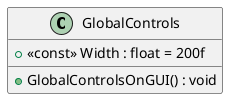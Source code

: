 @startuml
class GlobalControls {
    + <<const>> Width : float = 200f
    + GlobalControlsOnGUI() : void
}
@enduml
